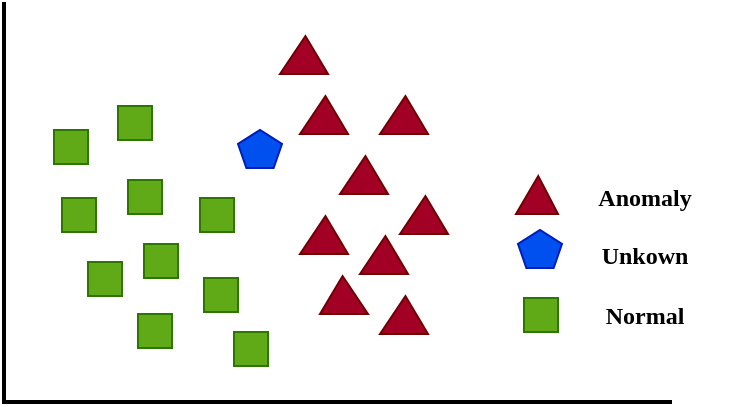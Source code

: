 <mxfile version="24.2.1" type="github">
  <diagram name="Page-1" id="5sP83ueoLpGIYrklP9rR">
    <mxGraphModel dx="1050" dy="522" grid="0" gridSize="10" guides="1" tooltips="1" connect="1" arrows="1" fold="1" page="1" pageScale="1" pageWidth="850" pageHeight="1100" math="0" shadow="0">
      <root>
        <mxCell id="0" />
        <mxCell id="1" parent="0" />
        <mxCell id="rPwt6__UTGagKU3d8VQt-1" value="" style="shape=partialRectangle;whiteSpace=wrap;html=1;bottom=0;right=0;fillColor=none;hachureGap=4;fontFamily=Architects Daughter;fontSource=https%3A%2F%2Ffonts.googleapis.com%2Fcss%3Ffamily%3DArchitects%2BDaughter;direction=north;strokeWidth=2;" vertex="1" parent="1">
          <mxGeometry x="120" y="131" width="333" height="199" as="geometry" />
        </mxCell>
        <mxCell id="rPwt6__UTGagKU3d8VQt-2" value="" style="whiteSpace=wrap;html=1;aspect=fixed;hachureGap=4;fontFamily=Architects Daughter;fontSource=https%3A%2F%2Ffonts.googleapis.com%2Fcss%3Ffamily%3DArchitects%2BDaughter;fillColor=#60a917;strokeColor=#2D7600;fontColor=#ffffff;" vertex="1" parent="1">
          <mxGeometry x="149" y="228" width="17" height="17" as="geometry" />
        </mxCell>
        <mxCell id="rPwt6__UTGagKU3d8VQt-3" value="" style="whiteSpace=wrap;html=1;aspect=fixed;hachureGap=4;fontFamily=Architects Daughter;fontSource=https%3A%2F%2Ffonts.googleapis.com%2Fcss%3Ffamily%3DArchitects%2BDaughter;fillColor=#60a917;strokeColor=#2D7600;fontColor=#ffffff;" vertex="1" parent="1">
          <mxGeometry x="145" y="194" width="17" height="17" as="geometry" />
        </mxCell>
        <mxCell id="rPwt6__UTGagKU3d8VQt-4" value="" style="whiteSpace=wrap;html=1;aspect=fixed;hachureGap=4;fontFamily=Architects Daughter;fontSource=https%3A%2F%2Ffonts.googleapis.com%2Fcss%3Ffamily%3DArchitects%2BDaughter;fillColor=#60a917;strokeColor=#2D7600;fontColor=#ffffff;" vertex="1" parent="1">
          <mxGeometry x="182" y="219" width="17" height="17" as="geometry" />
        </mxCell>
        <mxCell id="rPwt6__UTGagKU3d8VQt-5" value="" style="whiteSpace=wrap;html=1;aspect=fixed;hachureGap=4;fontFamily=Architects Daughter;fontSource=https%3A%2F%2Ffonts.googleapis.com%2Fcss%3Ffamily%3DArchitects%2BDaughter;fillColor=#60a917;strokeColor=#2D7600;fontColor=#ffffff;" vertex="1" parent="1">
          <mxGeometry x="162" y="260" width="17" height="17" as="geometry" />
        </mxCell>
        <mxCell id="rPwt6__UTGagKU3d8VQt-6" value="" style="whiteSpace=wrap;html=1;aspect=fixed;hachureGap=4;fontFamily=Architects Daughter;fontSource=https%3A%2F%2Ffonts.googleapis.com%2Fcss%3Ffamily%3DArchitects%2BDaughter;fillColor=#60a917;strokeColor=#2D7600;fontColor=#ffffff;" vertex="1" parent="1">
          <mxGeometry x="190" y="251" width="17" height="17" as="geometry" />
        </mxCell>
        <mxCell id="rPwt6__UTGagKU3d8VQt-7" value="" style="whiteSpace=wrap;html=1;aspect=fixed;hachureGap=4;fontFamily=Architects Daughter;fontSource=https%3A%2F%2Ffonts.googleapis.com%2Fcss%3Ffamily%3DArchitects%2BDaughter;fillColor=#60a917;strokeColor=#2D7600;fontColor=#ffffff;" vertex="1" parent="1">
          <mxGeometry x="177" y="182" width="17" height="17" as="geometry" />
        </mxCell>
        <mxCell id="rPwt6__UTGagKU3d8VQt-8" value="" style="whiteSpace=wrap;html=1;aspect=fixed;hachureGap=4;fontFamily=Architects Daughter;fontSource=https%3A%2F%2Ffonts.googleapis.com%2Fcss%3Ffamily%3DArchitects%2BDaughter;fillColor=#60a917;strokeColor=#2D7600;fontColor=#ffffff;" vertex="1" parent="1">
          <mxGeometry x="218" y="228" width="17" height="17" as="geometry" />
        </mxCell>
        <mxCell id="rPwt6__UTGagKU3d8VQt-9" value="" style="whiteSpace=wrap;html=1;aspect=fixed;hachureGap=4;fontFamily=Architects Daughter;fontSource=https%3A%2F%2Ffonts.googleapis.com%2Fcss%3Ffamily%3DArchitects%2BDaughter;fillColor=#60a917;strokeColor=#2D7600;fontColor=#ffffff;" vertex="1" parent="1">
          <mxGeometry x="187" y="286" width="17" height="17" as="geometry" />
        </mxCell>
        <mxCell id="rPwt6__UTGagKU3d8VQt-10" value="" style="whiteSpace=wrap;html=1;aspect=fixed;hachureGap=4;fontFamily=Architects Daughter;fontSource=https%3A%2F%2Ffonts.googleapis.com%2Fcss%3Ffamily%3DArchitects%2BDaughter;fillColor=#60a917;strokeColor=#2D7600;fontColor=#ffffff;" vertex="1" parent="1">
          <mxGeometry x="220" y="268" width="17" height="17" as="geometry" />
        </mxCell>
        <mxCell id="rPwt6__UTGagKU3d8VQt-11" value="" style="whiteSpace=wrap;html=1;shape=mxgraph.basic.pentagon;hachureGap=4;fontFamily=Architects Daughter;fontSource=https%3A%2F%2Ffonts.googleapis.com%2Fcss%3Ffamily%3DArchitects%2BDaughter;fillColor=#0050ef;fontColor=#ffffff;strokeColor=#001DBC;" vertex="1" parent="1">
          <mxGeometry x="237" y="194" width="22" height="19" as="geometry" />
        </mxCell>
        <mxCell id="rPwt6__UTGagKU3d8VQt-12" value="" style="verticalLabelPosition=bottom;verticalAlign=top;html=1;shape=mxgraph.basic.acute_triangle;dx=0.53;hachureGap=4;fontFamily=Architects Daughter;fontSource=https%3A%2F%2Ffonts.googleapis.com%2Fcss%3Ffamily%3DArchitects%2BDaughter;fillColor=#a20025;fontColor=#ffffff;strokeColor=#6F0000;" vertex="1" parent="1">
          <mxGeometry x="268" y="237" width="24" height="19" as="geometry" />
        </mxCell>
        <mxCell id="rPwt6__UTGagKU3d8VQt-13" value="" style="verticalLabelPosition=bottom;verticalAlign=top;html=1;shape=mxgraph.basic.acute_triangle;dx=0.47;hachureGap=4;fontFamily=Architects Daughter;fontSource=https%3A%2F%2Ffonts.googleapis.com%2Fcss%3Ffamily%3DArchitects%2BDaughter;fillColor=#a20025;fontColor=#ffffff;strokeColor=#6F0000;" vertex="1" parent="1">
          <mxGeometry x="278" y="267" width="24" height="19" as="geometry" />
        </mxCell>
        <mxCell id="rPwt6__UTGagKU3d8VQt-14" value="" style="verticalLabelPosition=bottom;verticalAlign=top;html=1;shape=mxgraph.basic.acute_triangle;dx=0.53;hachureGap=4;fontFamily=Architects Daughter;fontSource=https%3A%2F%2Ffonts.googleapis.com%2Fcss%3Ffamily%3DArchitects%2BDaughter;fillColor=#a20025;fontColor=#ffffff;strokeColor=#6F0000;" vertex="1" parent="1">
          <mxGeometry x="298" y="247" width="24" height="19" as="geometry" />
        </mxCell>
        <mxCell id="rPwt6__UTGagKU3d8VQt-15" value="" style="verticalLabelPosition=bottom;verticalAlign=top;html=1;shape=mxgraph.basic.acute_triangle;dx=0.53;hachureGap=4;fontFamily=Architects Daughter;fontSource=https%3A%2F%2Ffonts.googleapis.com%2Fcss%3Ffamily%3DArchitects%2BDaughter;fillColor=#a20025;fontColor=#ffffff;strokeColor=#6F0000;" vertex="1" parent="1">
          <mxGeometry x="308" y="277" width="24" height="19" as="geometry" />
        </mxCell>
        <mxCell id="rPwt6__UTGagKU3d8VQt-16" value="" style="verticalLabelPosition=bottom;verticalAlign=top;html=1;shape=mxgraph.basic.acute_triangle;dx=0.53;hachureGap=4;fontFamily=Architects Daughter;fontSource=https%3A%2F%2Ffonts.googleapis.com%2Fcss%3Ffamily%3DArchitects%2BDaughter;fillColor=#a20025;fontColor=#ffffff;strokeColor=#6F0000;" vertex="1" parent="1">
          <mxGeometry x="318" y="227" width="24" height="19" as="geometry" />
        </mxCell>
        <mxCell id="rPwt6__UTGagKU3d8VQt-17" value="" style="verticalLabelPosition=bottom;verticalAlign=top;html=1;shape=mxgraph.basic.acute_triangle;dx=0.53;hachureGap=4;fontFamily=Architects Daughter;fontSource=https%3A%2F%2Ffonts.googleapis.com%2Fcss%3Ffamily%3DArchitects%2BDaughter;fillColor=#a20025;fontColor=#ffffff;strokeColor=#6F0000;" vertex="1" parent="1">
          <mxGeometry x="288" y="207" width="24" height="19" as="geometry" />
        </mxCell>
        <mxCell id="rPwt6__UTGagKU3d8VQt-18" value="" style="verticalLabelPosition=bottom;verticalAlign=top;html=1;shape=mxgraph.basic.acute_triangle;dx=0.53;hachureGap=4;fontFamily=Architects Daughter;fontSource=https%3A%2F%2Ffonts.googleapis.com%2Fcss%3Ffamily%3DArchitects%2BDaughter;fillColor=#a20025;fontColor=#ffffff;strokeColor=#6F0000;" vertex="1" parent="1">
          <mxGeometry x="268" y="177" width="24" height="19" as="geometry" />
        </mxCell>
        <mxCell id="rPwt6__UTGagKU3d8VQt-19" value="" style="verticalLabelPosition=bottom;verticalAlign=top;html=1;shape=mxgraph.basic.acute_triangle;dx=0.53;hachureGap=4;fontFamily=Architects Daughter;fontSource=https%3A%2F%2Ffonts.googleapis.com%2Fcss%3Ffamily%3DArchitects%2BDaughter;fillColor=#a20025;fontColor=#ffffff;strokeColor=#6F0000;" vertex="1" parent="1">
          <mxGeometry x="258" y="147" width="24" height="19" as="geometry" />
        </mxCell>
        <mxCell id="rPwt6__UTGagKU3d8VQt-20" value="" style="verticalLabelPosition=bottom;verticalAlign=top;html=1;shape=mxgraph.basic.acute_triangle;dx=0.53;hachureGap=4;fontFamily=Architects Daughter;fontSource=https%3A%2F%2Ffonts.googleapis.com%2Fcss%3Ffamily%3DArchitects%2BDaughter;fillColor=#a20025;fontColor=#ffffff;strokeColor=#6F0000;" vertex="1" parent="1">
          <mxGeometry x="308" y="177" width="24" height="19" as="geometry" />
        </mxCell>
        <mxCell id="rPwt6__UTGagKU3d8VQt-21" value="" style="verticalLabelPosition=bottom;verticalAlign=top;html=1;shape=mxgraph.basic.acute_triangle;dx=0.53;hachureGap=4;fontFamily=Architects Daughter;fontSource=https%3A%2F%2Ffonts.googleapis.com%2Fcss%3Ffamily%3DArchitects%2BDaughter;fillColor=#a20025;fontColor=#ffffff;strokeColor=#6F0000;" vertex="1" parent="1">
          <mxGeometry x="376" y="217" width="21" height="19" as="geometry" />
        </mxCell>
        <mxCell id="rPwt6__UTGagKU3d8VQt-22" value="" style="whiteSpace=wrap;html=1;shape=mxgraph.basic.pentagon;hachureGap=4;fontFamily=Architects Daughter;fontSource=https%3A%2F%2Ffonts.googleapis.com%2Fcss%3Ffamily%3DArchitects%2BDaughter;fillColor=#0050ef;fontColor=#ffffff;strokeColor=#001DBC;" vertex="1" parent="1">
          <mxGeometry x="377" y="244" width="22" height="19" as="geometry" />
        </mxCell>
        <mxCell id="rPwt6__UTGagKU3d8VQt-23" value="" style="whiteSpace=wrap;html=1;aspect=fixed;hachureGap=4;fontFamily=Architects Daughter;fontSource=https%3A%2F%2Ffonts.googleapis.com%2Fcss%3Ffamily%3DArchitects%2BDaughter;fillColor=#60a917;strokeColor=#2D7600;fontColor=#ffffff;" vertex="1" parent="1">
          <mxGeometry x="380" y="278" width="17" height="17" as="geometry" />
        </mxCell>
        <mxCell id="rPwt6__UTGagKU3d8VQt-25" value="&lt;font face=&quot;Verdana&quot;&gt;&lt;b&gt;Anomaly&lt;/b&gt;&lt;/font&gt;" style="text;html=1;align=center;verticalAlign=middle;whiteSpace=wrap;rounded=0;fontFamily=Architects Daughter;fontSource=https%3A%2F%2Ffonts.googleapis.com%2Fcss%3Ffamily%3DArchitects%2BDaughter;" vertex="1" parent="1">
          <mxGeometry x="399" y="213" width="83" height="30" as="geometry" />
        </mxCell>
        <mxCell id="rPwt6__UTGagKU3d8VQt-26" value="" style="whiteSpace=wrap;html=1;aspect=fixed;hachureGap=4;fontFamily=Architects Daughter;fontSource=https%3A%2F%2Ffonts.googleapis.com%2Fcss%3Ffamily%3DArchitects%2BDaughter;fillColor=#60a917;strokeColor=#2D7600;fontColor=#ffffff;" vertex="1" parent="1">
          <mxGeometry x="235" y="295" width="17" height="17" as="geometry" />
        </mxCell>
        <mxCell id="rPwt6__UTGagKU3d8VQt-27" value="&lt;font face=&quot;Verdana&quot;&gt;&lt;b&gt;Unkown&lt;/b&gt;&lt;/font&gt;" style="text;html=1;align=center;verticalAlign=middle;whiteSpace=wrap;rounded=0;fontFamily=Architects Daughter;fontSource=https%3A%2F%2Ffonts.googleapis.com%2Fcss%3Ffamily%3DArchitects%2BDaughter;" vertex="1" parent="1">
          <mxGeometry x="399" y="241.5" width="83" height="30" as="geometry" />
        </mxCell>
        <mxCell id="rPwt6__UTGagKU3d8VQt-28" value="&lt;font face=&quot;Verdana&quot;&gt;&lt;b&gt;Normal&lt;/b&gt;&lt;/font&gt;" style="text;html=1;align=center;verticalAlign=middle;whiteSpace=wrap;rounded=0;fontFamily=Architects Daughter;fontSource=https%3A%2F%2Ffonts.googleapis.com%2Fcss%3Ffamily%3DArchitects%2BDaughter;" vertex="1" parent="1">
          <mxGeometry x="399" y="271.5" width="83" height="30" as="geometry" />
        </mxCell>
      </root>
    </mxGraphModel>
  </diagram>
</mxfile>
